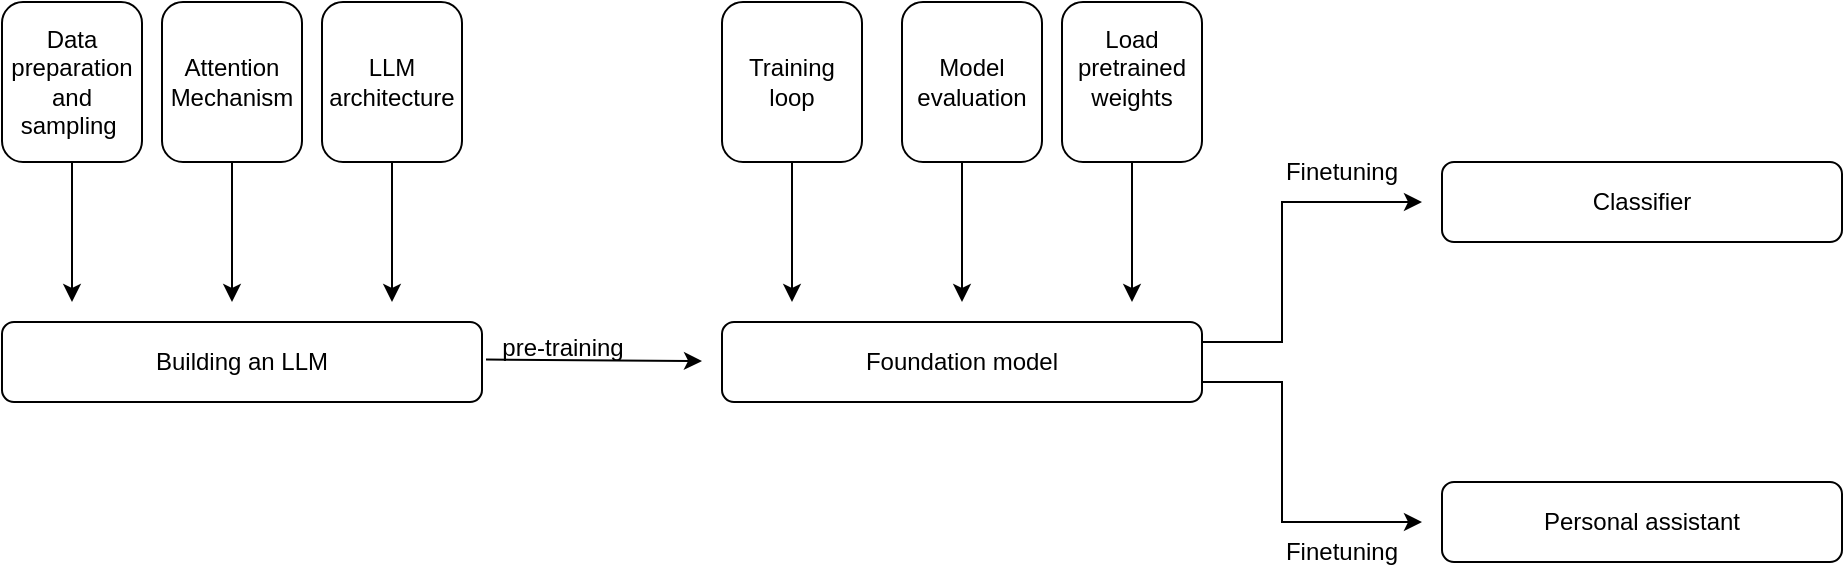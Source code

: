<mxfile version="25.0.3">
  <diagram name="Page-1" id="2mYwKofm3q8vys9K6gAG">
    <mxGraphModel dx="1042" dy="533" grid="1" gridSize="10" guides="1" tooltips="1" connect="1" arrows="1" fold="1" page="1" pageScale="1" pageWidth="850" pageHeight="1100" math="0" shadow="0">
      <root>
        <mxCell id="0" />
        <mxCell id="1" parent="0" />
        <mxCell id="J6dyTxTK-rc1xvHEFfSa-1" value="Building an LLM" style="rounded=1;whiteSpace=wrap;html=1;" vertex="1" parent="1">
          <mxGeometry x="40" y="280" width="240" height="40" as="geometry" />
        </mxCell>
        <mxCell id="J6dyTxTK-rc1xvHEFfSa-2" value="" style="endArrow=classic;html=1;rounded=0;exitX=0.025;exitY=0.693;exitDx=0;exitDy=0;exitPerimeter=0;" edge="1" parent="1" source="J6dyTxTK-rc1xvHEFfSa-15">
          <mxGeometry width="50" height="50" relative="1" as="geometry">
            <mxPoint x="270" y="300" as="sourcePoint" />
            <mxPoint x="390" y="299.5" as="targetPoint" />
          </mxGeometry>
        </mxCell>
        <mxCell id="J6dyTxTK-rc1xvHEFfSa-3" value="Foundation model" style="rounded=1;whiteSpace=wrap;html=1;" vertex="1" parent="1">
          <mxGeometry x="400" y="280" width="240" height="40" as="geometry" />
        </mxCell>
        <mxCell id="J6dyTxTK-rc1xvHEFfSa-5" value="" style="endArrow=classic;html=1;rounded=0;exitX=1;exitY=0.25;exitDx=0;exitDy=0;" edge="1" parent="1" source="J6dyTxTK-rc1xvHEFfSa-3">
          <mxGeometry width="50" height="50" relative="1" as="geometry">
            <mxPoint x="400" y="300" as="sourcePoint" />
            <mxPoint x="750" y="220" as="targetPoint" />
            <Array as="points">
              <mxPoint x="680" y="290" />
              <mxPoint x="680" y="220" />
            </Array>
          </mxGeometry>
        </mxCell>
        <mxCell id="J6dyTxTK-rc1xvHEFfSa-6" value="" style="endArrow=classic;html=1;rounded=0;exitX=1;exitY=0.75;exitDx=0;exitDy=0;" edge="1" parent="1" source="J6dyTxTK-rc1xvHEFfSa-3">
          <mxGeometry width="50" height="50" relative="1" as="geometry">
            <mxPoint x="400" y="300" as="sourcePoint" />
            <mxPoint x="750" y="380" as="targetPoint" />
            <Array as="points">
              <mxPoint x="680" y="310" />
              <mxPoint x="680" y="380" />
            </Array>
          </mxGeometry>
        </mxCell>
        <mxCell id="J6dyTxTK-rc1xvHEFfSa-7" value="Personal assistant" style="rounded=1;whiteSpace=wrap;html=1;" vertex="1" parent="1">
          <mxGeometry x="760" y="360" width="200" height="40" as="geometry" />
        </mxCell>
        <mxCell id="J6dyTxTK-rc1xvHEFfSa-8" value="Classifier" style="rounded=1;whiteSpace=wrap;html=1;" vertex="1" parent="1">
          <mxGeometry x="760" y="200" width="200" height="40" as="geometry" />
        </mxCell>
        <mxCell id="J6dyTxTK-rc1xvHEFfSa-9" value="Data preparation and sampling&amp;nbsp;" style="rounded=1;whiteSpace=wrap;html=1;" vertex="1" parent="1">
          <mxGeometry x="40" y="120" width="70" height="80" as="geometry" />
        </mxCell>
        <mxCell id="J6dyTxTK-rc1xvHEFfSa-10" value="" style="endArrow=classic;html=1;rounded=0;exitX=0.5;exitY=1;exitDx=0;exitDy=0;" edge="1" parent="1" source="J6dyTxTK-rc1xvHEFfSa-9">
          <mxGeometry width="50" height="50" relative="1" as="geometry">
            <mxPoint x="400" y="300" as="sourcePoint" />
            <mxPoint x="75" y="270" as="targetPoint" />
          </mxGeometry>
        </mxCell>
        <mxCell id="J6dyTxTK-rc1xvHEFfSa-11" value="Attention&lt;div&gt;Mechanism&lt;/div&gt;" style="rounded=1;whiteSpace=wrap;html=1;" vertex="1" parent="1">
          <mxGeometry x="120" y="120" width="70" height="80" as="geometry" />
        </mxCell>
        <mxCell id="J6dyTxTK-rc1xvHEFfSa-12" value="" style="endArrow=classic;html=1;rounded=0;exitX=0.5;exitY=1;exitDx=0;exitDy=0;" edge="1" parent="1" source="J6dyTxTK-rc1xvHEFfSa-11">
          <mxGeometry width="50" height="50" relative="1" as="geometry">
            <mxPoint x="400" y="300" as="sourcePoint" />
            <mxPoint x="155" y="270" as="targetPoint" />
          </mxGeometry>
        </mxCell>
        <mxCell id="J6dyTxTK-rc1xvHEFfSa-13" value="LLM architecture" style="rounded=1;whiteSpace=wrap;html=1;" vertex="1" parent="1">
          <mxGeometry x="200" y="120" width="70" height="80" as="geometry" />
        </mxCell>
        <mxCell id="J6dyTxTK-rc1xvHEFfSa-14" value="" style="endArrow=classic;html=1;rounded=0;exitX=0.5;exitY=1;exitDx=0;exitDy=0;" edge="1" parent="1" source="J6dyTxTK-rc1xvHEFfSa-13">
          <mxGeometry width="50" height="50" relative="1" as="geometry">
            <mxPoint x="400" y="300" as="sourcePoint" />
            <mxPoint x="235" y="270" as="targetPoint" />
          </mxGeometry>
        </mxCell>
        <mxCell id="J6dyTxTK-rc1xvHEFfSa-15" value="pre-training" style="text;html=1;align=center;verticalAlign=middle;resizable=0;points=[];autosize=1;strokeColor=none;fillColor=none;" vertex="1" parent="1">
          <mxGeometry x="280" y="278" width="80" height="30" as="geometry" />
        </mxCell>
        <mxCell id="J6dyTxTK-rc1xvHEFfSa-16" value="Training loop" style="rounded=1;whiteSpace=wrap;html=1;" vertex="1" parent="1">
          <mxGeometry x="400" y="120" width="70" height="80" as="geometry" />
        </mxCell>
        <mxCell id="J6dyTxTK-rc1xvHEFfSa-17" value="" style="endArrow=classic;html=1;rounded=0;exitX=0.5;exitY=1;exitDx=0;exitDy=0;" edge="1" parent="1" source="J6dyTxTK-rc1xvHEFfSa-16">
          <mxGeometry width="50" height="50" relative="1" as="geometry">
            <mxPoint x="400" y="300" as="sourcePoint" />
            <mxPoint x="435" y="270" as="targetPoint" />
          </mxGeometry>
        </mxCell>
        <mxCell id="J6dyTxTK-rc1xvHEFfSa-18" value="Model evaluation" style="rounded=1;whiteSpace=wrap;html=1;" vertex="1" parent="1">
          <mxGeometry x="490" y="120" width="70" height="80" as="geometry" />
        </mxCell>
        <mxCell id="J6dyTxTK-rc1xvHEFfSa-19" value="" style="endArrow=classic;html=1;rounded=0;" edge="1" parent="1">
          <mxGeometry width="50" height="50" relative="1" as="geometry">
            <mxPoint x="520" y="200" as="sourcePoint" />
            <mxPoint x="520" y="270" as="targetPoint" />
          </mxGeometry>
        </mxCell>
        <mxCell id="J6dyTxTK-rc1xvHEFfSa-21" value="Load pretrained weights&lt;div&gt;&lt;br&gt;&lt;/div&gt;" style="rounded=1;whiteSpace=wrap;html=1;" vertex="1" parent="1">
          <mxGeometry x="570" y="120" width="70" height="80" as="geometry" />
        </mxCell>
        <mxCell id="J6dyTxTK-rc1xvHEFfSa-22" value="" style="endArrow=classic;html=1;rounded=0;exitX=0.5;exitY=1;exitDx=0;exitDy=0;" edge="1" parent="1" source="J6dyTxTK-rc1xvHEFfSa-21">
          <mxGeometry width="50" height="50" relative="1" as="geometry">
            <mxPoint x="605" y="210" as="sourcePoint" />
            <mxPoint x="605" y="270" as="targetPoint" />
          </mxGeometry>
        </mxCell>
        <mxCell id="J6dyTxTK-rc1xvHEFfSa-23" value="Finetuning" style="text;html=1;align=center;verticalAlign=middle;whiteSpace=wrap;rounded=0;" vertex="1" parent="1">
          <mxGeometry x="680" y="190" width="60" height="30" as="geometry" />
        </mxCell>
        <mxCell id="J6dyTxTK-rc1xvHEFfSa-24" value="Finetuning" style="text;html=1;align=center;verticalAlign=middle;whiteSpace=wrap;rounded=0;" vertex="1" parent="1">
          <mxGeometry x="680" y="380" width="60" height="30" as="geometry" />
        </mxCell>
      </root>
    </mxGraphModel>
  </diagram>
</mxfile>
